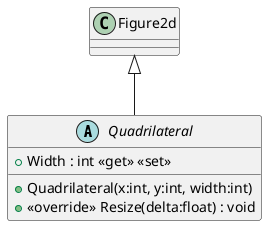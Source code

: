 @startuml
abstract class Quadrilateral {
    + Quadrilateral(x:int, y:int, width:int)
    + Width : int <<get>> <<set>>
    + <<override>> Resize(delta:float) : void
}
Figure2d <|-- Quadrilateral
@enduml
